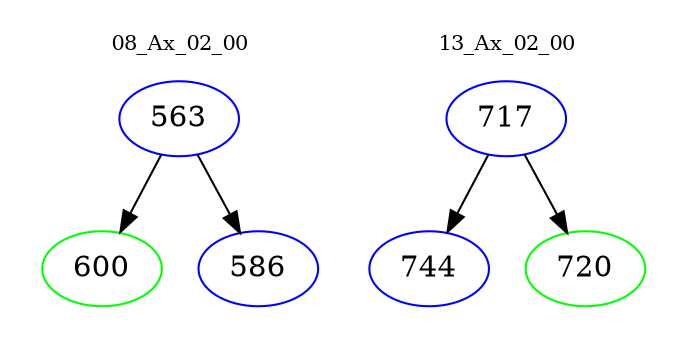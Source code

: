 digraph{
subgraph cluster_0 {
color = white
label = "08_Ax_02_00";
fontsize=10;
T0_563 [label="563", color="blue"]
T0_563 -> T0_600 [color="black"]
T0_600 [label="600", color="green"]
T0_563 -> T0_586 [color="black"]
T0_586 [label="586", color="blue"]
}
subgraph cluster_1 {
color = white
label = "13_Ax_02_00";
fontsize=10;
T1_717 [label="717", color="blue"]
T1_717 -> T1_744 [color="black"]
T1_744 [label="744", color="blue"]
T1_717 -> T1_720 [color="black"]
T1_720 [label="720", color="green"]
}
}
